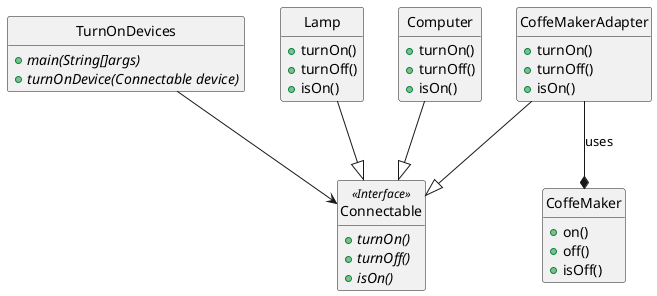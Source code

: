 @startuml Diagram

class TurnOnDevices{
    {abstract}+main(String[]args)
    {abstract}+turnOnDevice(Connectable device)
}

class Connectable <<Interface>> {
    {abstract}+turnOn()
    {abstract}+turnOff()
    {abstract}+isOn()
}

class Lamp{
    +turnOn()
    +turnOff()
    +isOn()
}

class Computer{
    +turnOn()
    +turnOff()
    +isOn()
}

class CoffeMakerAdapter{
    +turnOn()
    +turnOff()
    +isOn()
}

class CoffeMaker{
    +on()
    +off()
    +isOff()
}

hide circle
hide members
show methods

TurnOnDevices --> Connectable
Lamp --|> Connectable
Computer --|> Connectable
CoffeMakerAdapter --|> Connectable
CoffeMakerAdapter --* CoffeMaker: uses

@enduml